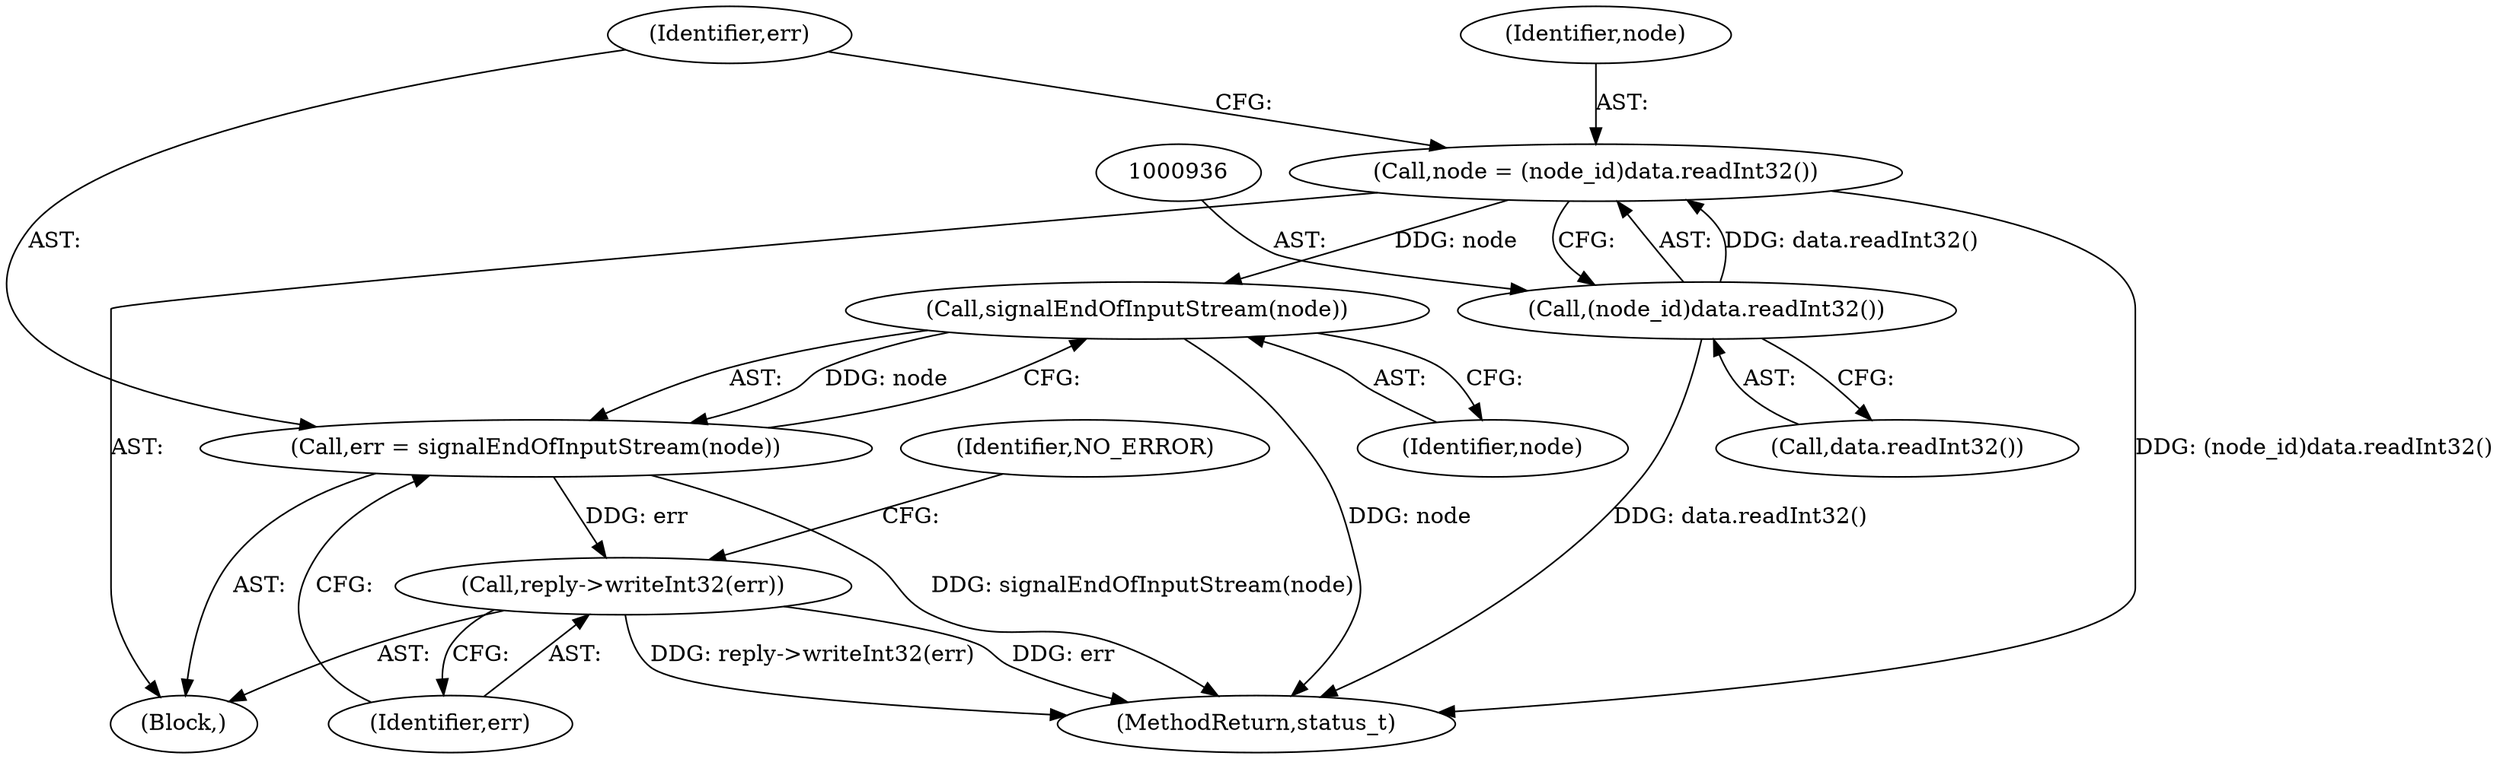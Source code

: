 digraph "0_Android_0bb5ced60304da7f61478ffd359e7ba65d72f181@API" {
"1000941" [label="(Call,signalEndOfInputStream(node))"];
"1000933" [label="(Call,node = (node_id)data.readInt32())"];
"1000935" [label="(Call,(node_id)data.readInt32())"];
"1000939" [label="(Call,err = signalEndOfInputStream(node))"];
"1000943" [label="(Call,reply->writeInt32(err))"];
"1000935" [label="(Call,(node_id)data.readInt32())"];
"1000946" [label="(Identifier,NO_ERROR)"];
"1000933" [label="(Call,node = (node_id)data.readInt32())"];
"1000940" [label="(Identifier,err)"];
"1000934" [label="(Identifier,node)"];
"1000944" [label="(Identifier,err)"];
"1000927" [label="(Block,)"];
"1000943" [label="(Call,reply->writeInt32(err))"];
"1000937" [label="(Call,data.readInt32())"];
"1000942" [label="(Identifier,node)"];
"1001353" [label="(MethodReturn,status_t)"];
"1000941" [label="(Call,signalEndOfInputStream(node))"];
"1000939" [label="(Call,err = signalEndOfInputStream(node))"];
"1000941" -> "1000939"  [label="AST: "];
"1000941" -> "1000942"  [label="CFG: "];
"1000942" -> "1000941"  [label="AST: "];
"1000939" -> "1000941"  [label="CFG: "];
"1000941" -> "1001353"  [label="DDG: node"];
"1000941" -> "1000939"  [label="DDG: node"];
"1000933" -> "1000941"  [label="DDG: node"];
"1000933" -> "1000927"  [label="AST: "];
"1000933" -> "1000935"  [label="CFG: "];
"1000934" -> "1000933"  [label="AST: "];
"1000935" -> "1000933"  [label="AST: "];
"1000940" -> "1000933"  [label="CFG: "];
"1000933" -> "1001353"  [label="DDG: (node_id)data.readInt32()"];
"1000935" -> "1000933"  [label="DDG: data.readInt32()"];
"1000935" -> "1000937"  [label="CFG: "];
"1000936" -> "1000935"  [label="AST: "];
"1000937" -> "1000935"  [label="AST: "];
"1000935" -> "1001353"  [label="DDG: data.readInt32()"];
"1000939" -> "1000927"  [label="AST: "];
"1000940" -> "1000939"  [label="AST: "];
"1000944" -> "1000939"  [label="CFG: "];
"1000939" -> "1001353"  [label="DDG: signalEndOfInputStream(node)"];
"1000939" -> "1000943"  [label="DDG: err"];
"1000943" -> "1000927"  [label="AST: "];
"1000943" -> "1000944"  [label="CFG: "];
"1000944" -> "1000943"  [label="AST: "];
"1000946" -> "1000943"  [label="CFG: "];
"1000943" -> "1001353"  [label="DDG: reply->writeInt32(err)"];
"1000943" -> "1001353"  [label="DDG: err"];
}
